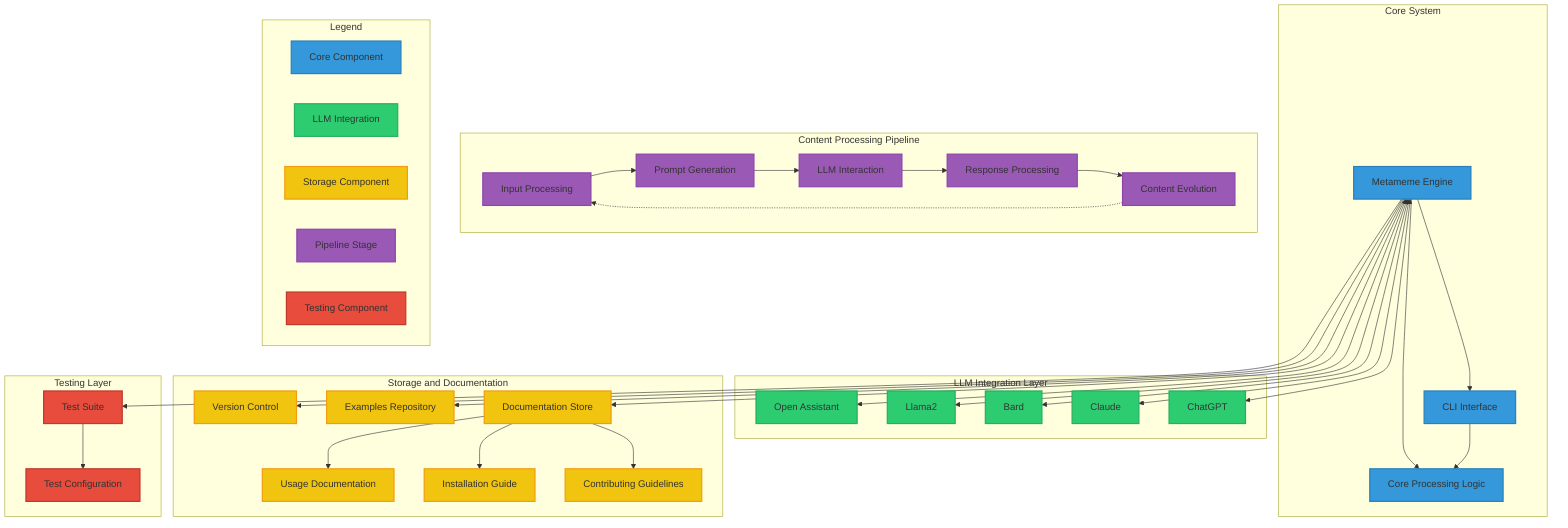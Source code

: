 graph TB
    subgraph Core["Core System"]
        ME["Metameme Engine"]:::core
        CLI["CLI Interface"]:::core
        CPL["Core Processing Logic"]:::core
    end

    subgraph LLMs["LLM Integration Layer"]
        CGP["ChatGPT"]:::llm
        CLD["Claude"]:::llm
        BRD["Bard"]:::llm
        LLM["Llama2"]:::llm
        OPA["Open Assistant"]:::llm
    end

    subgraph Storage["Storage and Documentation"]
        DS["Documentation Store"]:::storage
        EX["Examples Repository"]:::storage
        VC["Version Control"]:::storage
        CG["Contributing Guidelines"]:::storage
        IG["Installation Guide"]:::storage
        UD["Usage Documentation"]:::storage
    end

    subgraph Pipeline["Content Processing Pipeline"]
        IP["Input Processing"]:::pipeline
        PG["Prompt Generation"]:::pipeline
        LI["LLM Interaction"]:::pipeline
        RP["Response Processing"]:::pipeline
        CE["Content Evolution"]:::pipeline
    end

    subgraph Testing["Testing Layer"]
        TS["Test Suite"]:::test
        TC["Test Configuration"]:::test
    end

    %% Core System Relationships
    ME --> CLI
    ME --> CPL
    CLI --> CPL

    %% LLM Integration Relationships
    ME <--> CGP
    ME <--> CLD
    ME <--> BRD
    ME <--> LLM
    ME <--> OPA

    %% Pipeline Flow
    IP --> PG
    PG --> LI
    LI --> RP
    RP --> CE
    CE -.-> IP

    %% Storage Relationships
    ME --> DS
    ME --> EX
    ME --> VC
    DS --> CG
    DS --> IG
    DS --> UD

    %% Testing Relationships
    ME --> TS
    TS --> TC

    %% Click Events
    click ME "https://github.com/meta-introspector/meta-meme/tree/main/metameme/"
    click CLI "https://github.com/meta-introspector/meta-meme/blob/main/metameme/cli.py"
    click CPL "https://github.com/meta-introspector/meta-meme/blob/main/metameme/metameme.py"
    click CGP "https://github.com/meta-introspector/meta-meme/tree/main/llms/chatgpt/"
    click CLD "https://github.com/meta-introspector/meta-meme/tree/main/llms/claude/"
    click BRD "https://github.com/meta-introspector/meta-meme/tree/main/llms/Bard/"
    click LLM "https://github.com/meta-introspector/meta-meme/tree/main/llms/llama2-7b-chat-codeCherryPop-qLoRA-GPTQ/"
    click OPA "https://github.com/meta-introspector/meta-meme/tree/main/llms/open-assistent/"
    click DS "https://github.com/meta-introspector/meta-meme/tree/main/docs/"
    click EX "https://github.com/meta-introspector/meta-meme/tree/main/examples/"
    click VC "https://github.com/meta-introspector/meta-meme/tree/main/.github/"
    click CG "https://github.com/meta-introspector/meta-meme/blob/main/CONTRIBUTING.rst"
    click IG "https://github.com/meta-introspector/meta-meme/blob/main/docs/installation.rst"
    click UD "https://github.com/meta-introspector/meta-meme/blob/main/docs/usage.rst"
    click TS "https://github.com/meta-introspector/meta-meme/tree/main/tests/"
    click TC "https://github.com/meta-introspector/meta-meme/blob/main/tox.ini"

    %% Styling
    classDef core fill:#3498db,stroke:#2980b9,stroke-width:2px
    classDef llm fill:#2ecc71,stroke:#27ae60,stroke-width:2px
    classDef storage fill:#f1c40f,stroke:#f39c12,stroke-width:2px
    classDef pipeline fill:#9b59b6,stroke:#8e44ad,stroke-width:2px
    classDef test fill:#e74c3c,stroke:#c0392b,stroke-width:2px

    %% Legend
    subgraph Legend
        L1["Core Component"]:::core
        L2["LLM Integration"]:::llm
        L3["Storage Component"]:::storage
        L4["Pipeline Stage"]:::pipeline
        L5["Testing Component"]:::test
    end